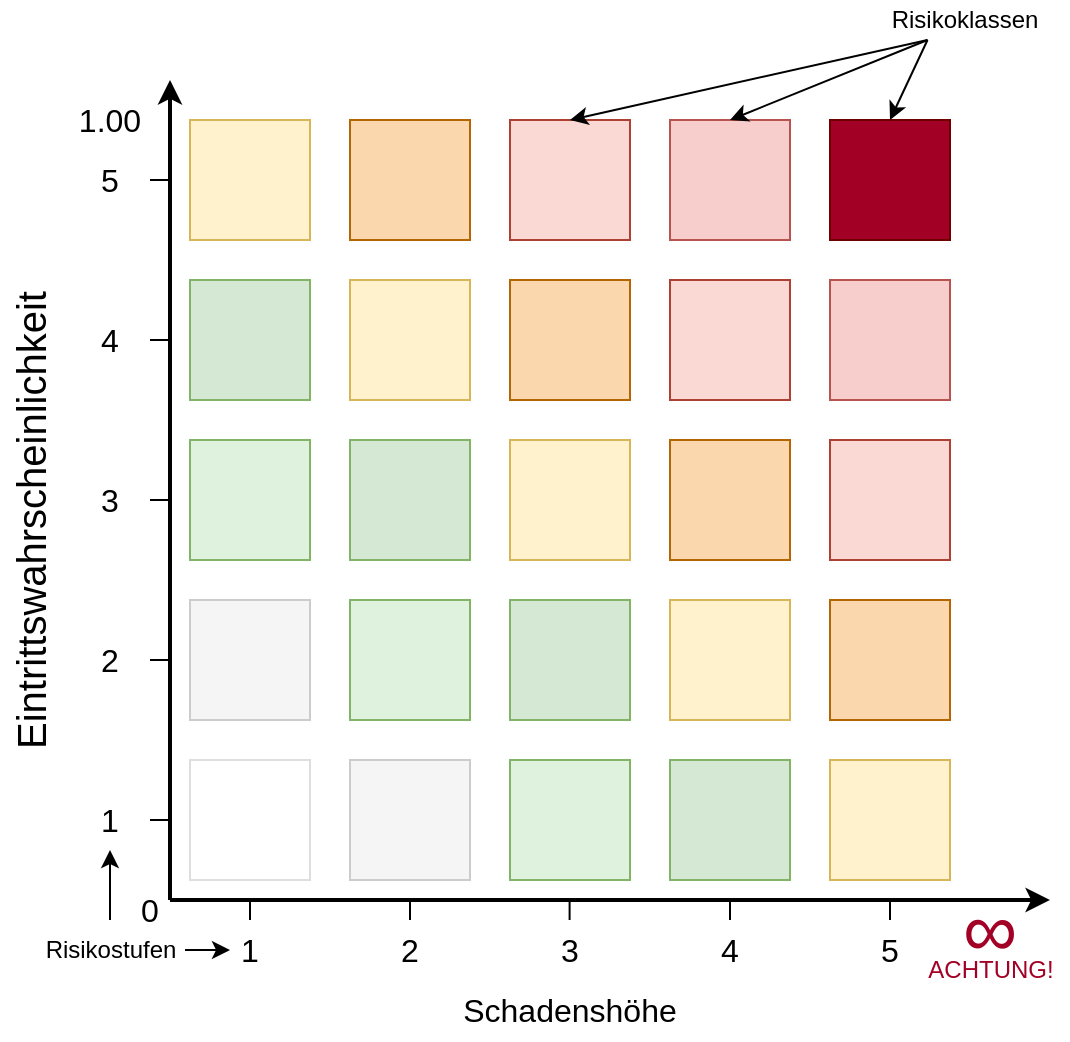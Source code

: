 <mxfile version="24.5.3" type="device">
  <diagram name="Seite-1" id="wbKzrDslZjSC3c9pPJzk">
    <mxGraphModel dx="1430" dy="858" grid="1" gridSize="10" guides="1" tooltips="1" connect="1" arrows="1" fold="1" page="1" pageScale="1" pageWidth="827" pageHeight="1169" math="0" shadow="0">
      <root>
        <mxCell id="0" />
        <mxCell id="1" parent="0" />
        <mxCell id="jeDcAwQA-8IsZO7BGQtT-5" value="Schadenshöhe" style="text;html=1;align=center;verticalAlign=middle;whiteSpace=wrap;rounded=0;fontSize=16;fontStyle=0" parent="1" vertex="1">
          <mxGeometry x="320" y="800" width="160" height="30" as="geometry" />
        </mxCell>
        <mxCell id="jeDcAwQA-8IsZO7BGQtT-6" value="Eintrittswahrscheinlichkeit" style="text;html=1;align=center;verticalAlign=middle;whiteSpace=wrap;rounded=0;fontSize=20;rotation=-90;" parent="1" vertex="1">
          <mxGeometry x="50" y="555" width="160" height="30" as="geometry" />
        </mxCell>
        <mxCell id="fwXTcQ87zbBSOZBN-Jjj-1" value="" style="endArrow=classic;html=1;rounded=0;strokeWidth=2;" parent="1" edge="1">
          <mxGeometry width="50" height="50" relative="1" as="geometry">
            <mxPoint x="200" y="760" as="sourcePoint" />
            <mxPoint x="640" y="760" as="targetPoint" />
          </mxGeometry>
        </mxCell>
        <mxCell id="fwXTcQ87zbBSOZBN-Jjj-2" value="" style="endArrow=classic;html=1;rounded=0;strokeWidth=2;" parent="1" edge="1">
          <mxGeometry width="50" height="50" relative="1" as="geometry">
            <mxPoint x="200" y="760" as="sourcePoint" />
            <mxPoint x="200" y="350" as="targetPoint" />
          </mxGeometry>
        </mxCell>
        <mxCell id="Kx792CIud1y4uX8RuCGy-1" value="&lt;font style=&quot;font-size: 38px;&quot;&gt;∞&lt;/font&gt;" style="text;html=1;align=center;verticalAlign=middle;whiteSpace=wrap;rounded=0;fontColor=#A20025;fontStyle=0;fontSize=38;" vertex="1" parent="1">
          <mxGeometry x="580" y="760" width="60" height="30" as="geometry" />
        </mxCell>
        <mxCell id="Kx792CIud1y4uX8RuCGy-2" value="0" style="text;html=1;align=center;verticalAlign=middle;whiteSpace=wrap;rounded=0;fontSize=16;" vertex="1" parent="1">
          <mxGeometry x="160" y="750" width="60" height="30" as="geometry" />
        </mxCell>
        <mxCell id="Kx792CIud1y4uX8RuCGy-3" value="" style="endArrow=none;html=1;rounded=0;" edge="1" parent="1">
          <mxGeometry width="50" height="50" relative="1" as="geometry">
            <mxPoint x="240" y="770" as="sourcePoint" />
            <mxPoint x="240" y="760" as="targetPoint" />
          </mxGeometry>
        </mxCell>
        <mxCell id="Kx792CIud1y4uX8RuCGy-4" value="" style="endArrow=none;html=1;rounded=0;" edge="1" parent="1">
          <mxGeometry width="50" height="50" relative="1" as="geometry">
            <mxPoint x="320" y="770" as="sourcePoint" />
            <mxPoint x="320" y="760" as="targetPoint" />
          </mxGeometry>
        </mxCell>
        <mxCell id="Kx792CIud1y4uX8RuCGy-5" value="" style="endArrow=none;html=1;rounded=0;" edge="1" parent="1">
          <mxGeometry width="50" height="50" relative="1" as="geometry">
            <mxPoint x="399.8" y="770" as="sourcePoint" />
            <mxPoint x="399.8" y="760" as="targetPoint" />
          </mxGeometry>
        </mxCell>
        <mxCell id="Kx792CIud1y4uX8RuCGy-8" value="" style="endArrow=none;html=1;rounded=0;" edge="1" parent="1">
          <mxGeometry width="50" height="50" relative="1" as="geometry">
            <mxPoint x="480" y="770" as="sourcePoint" />
            <mxPoint x="480" y="760" as="targetPoint" />
          </mxGeometry>
        </mxCell>
        <mxCell id="Kx792CIud1y4uX8RuCGy-9" value="" style="endArrow=none;html=1;rounded=0;" edge="1" parent="1">
          <mxGeometry width="50" height="50" relative="1" as="geometry">
            <mxPoint x="560" y="770" as="sourcePoint" />
            <mxPoint x="560" y="760" as="targetPoint" />
          </mxGeometry>
        </mxCell>
        <mxCell id="Kx792CIud1y4uX8RuCGy-10" value="" style="rounded=0;whiteSpace=wrap;html=1;strokeColor=#DEDEDE;" vertex="1" parent="1">
          <mxGeometry x="210" y="690" width="60" height="60" as="geometry" />
        </mxCell>
        <mxCell id="Kx792CIud1y4uX8RuCGy-11" value="" style="rounded=0;whiteSpace=wrap;html=1;fillColor=#f5f5f5;fontColor=#333333;strokeColor=#CCCCCC;" vertex="1" parent="1">
          <mxGeometry x="290" y="690" width="60" height="60" as="geometry" />
        </mxCell>
        <mxCell id="Kx792CIud1y4uX8RuCGy-13" value="" style="rounded=0;whiteSpace=wrap;html=1;fillColor=#d5e8d4;strokeColor=#82b366;" vertex="1" parent="1">
          <mxGeometry x="450" y="690" width="60" height="60" as="geometry" />
        </mxCell>
        <mxCell id="Kx792CIud1y4uX8RuCGy-14" value="" style="rounded=0;whiteSpace=wrap;html=1;fillColor=#fff2cc;strokeColor=#d6b656;" vertex="1" parent="1">
          <mxGeometry x="530" y="690" width="60" height="60" as="geometry" />
        </mxCell>
        <mxCell id="Kx792CIud1y4uX8RuCGy-15" value="" style="endArrow=none;html=1;rounded=0;" edge="1" parent="1">
          <mxGeometry width="50" height="50" relative="1" as="geometry">
            <mxPoint x="190" y="720" as="sourcePoint" />
            <mxPoint x="200" y="720" as="targetPoint" />
          </mxGeometry>
        </mxCell>
        <mxCell id="Kx792CIud1y4uX8RuCGy-16" value="1.00" style="text;html=1;align=center;verticalAlign=middle;whiteSpace=wrap;rounded=0;fontSize=16;" vertex="1" parent="1">
          <mxGeometry x="140" y="355" width="60" height="30" as="geometry" />
        </mxCell>
        <mxCell id="Kx792CIud1y4uX8RuCGy-17" value="" style="rounded=0;whiteSpace=wrap;html=1;fillColor=#f5f5f5;fontColor=#333333;strokeColor=#CCCCCC;" vertex="1" parent="1">
          <mxGeometry x="210" y="610" width="60" height="60" as="geometry" />
        </mxCell>
        <mxCell id="Kx792CIud1y4uX8RuCGy-19" value="" style="rounded=0;whiteSpace=wrap;html=1;fillColor=#d5e8d4;strokeColor=#82b366;" vertex="1" parent="1">
          <mxGeometry x="370" y="610" width="60" height="60" as="geometry" />
        </mxCell>
        <mxCell id="Kx792CIud1y4uX8RuCGy-20" value="" style="rounded=0;whiteSpace=wrap;html=1;fillColor=#fff2cc;strokeColor=#d6b656;" vertex="1" parent="1">
          <mxGeometry x="450" y="610" width="60" height="60" as="geometry" />
        </mxCell>
        <mxCell id="Kx792CIud1y4uX8RuCGy-21" value="" style="rounded=0;whiteSpace=wrap;html=1;fillColor=#fad7ac;strokeColor=#b46504;" vertex="1" parent="1">
          <mxGeometry x="530" y="610" width="60" height="60" as="geometry" />
        </mxCell>
        <mxCell id="Kx792CIud1y4uX8RuCGy-22" value="" style="rounded=0;whiteSpace=wrap;html=1;fillColor=#DEF2DD;strokeColor=#82b366;" vertex="1" parent="1">
          <mxGeometry x="210" y="530" width="60" height="60" as="geometry" />
        </mxCell>
        <mxCell id="Kx792CIud1y4uX8RuCGy-23" value="" style="rounded=0;whiteSpace=wrap;html=1;fillColor=#d5e8d4;strokeColor=#82b366;" vertex="1" parent="1">
          <mxGeometry x="290" y="530" width="60" height="60" as="geometry" />
        </mxCell>
        <mxCell id="Kx792CIud1y4uX8RuCGy-24" value="" style="rounded=0;whiteSpace=wrap;html=1;fillColor=#fff2cc;strokeColor=#d6b656;" vertex="1" parent="1">
          <mxGeometry x="370" y="530" width="60" height="60" as="geometry" />
        </mxCell>
        <mxCell id="Kx792CIud1y4uX8RuCGy-25" value="" style="rounded=0;whiteSpace=wrap;html=1;fillColor=#fad7ac;strokeColor=#b46504;" vertex="1" parent="1">
          <mxGeometry x="450" y="530" width="60" height="60" as="geometry" />
        </mxCell>
        <mxCell id="Kx792CIud1y4uX8RuCGy-26" value="" style="rounded=0;whiteSpace=wrap;html=1;fillColor=#fad9d5;strokeColor=#ae4132;" vertex="1" parent="1">
          <mxGeometry x="530" y="530" width="60" height="60" as="geometry" />
        </mxCell>
        <mxCell id="Kx792CIud1y4uX8RuCGy-27" value="" style="rounded=0;whiteSpace=wrap;html=1;fillColor=#d5e8d4;strokeColor=#82b366;" vertex="1" parent="1">
          <mxGeometry x="210" y="450" width="60" height="60" as="geometry" />
        </mxCell>
        <mxCell id="Kx792CIud1y4uX8RuCGy-28" value="" style="rounded=0;whiteSpace=wrap;html=1;fillColor=#fff2cc;strokeColor=#d6b656;" vertex="1" parent="1">
          <mxGeometry x="290" y="450" width="60" height="60" as="geometry" />
        </mxCell>
        <mxCell id="Kx792CIud1y4uX8RuCGy-29" value="" style="rounded=0;whiteSpace=wrap;html=1;fillColor=#fad7ac;strokeColor=#b46504;" vertex="1" parent="1">
          <mxGeometry x="370" y="450" width="60" height="60" as="geometry" />
        </mxCell>
        <mxCell id="Kx792CIud1y4uX8RuCGy-30" value="" style="rounded=0;whiteSpace=wrap;html=1;fillColor=#fad9d5;strokeColor=#ae4132;" vertex="1" parent="1">
          <mxGeometry x="450" y="450" width="60" height="60" as="geometry" />
        </mxCell>
        <mxCell id="Kx792CIud1y4uX8RuCGy-31" value="" style="rounded=0;whiteSpace=wrap;html=1;fillColor=#f8cecc;strokeColor=#b85450;" vertex="1" parent="1">
          <mxGeometry x="530" y="450" width="60" height="60" as="geometry" />
        </mxCell>
        <mxCell id="Kx792CIud1y4uX8RuCGy-32" value="" style="rounded=0;whiteSpace=wrap;html=1;fillColor=#fff2cc;strokeColor=#d6b656;" vertex="1" parent="1">
          <mxGeometry x="210" y="370" width="60" height="60" as="geometry" />
        </mxCell>
        <mxCell id="Kx792CIud1y4uX8RuCGy-33" value="" style="rounded=0;whiteSpace=wrap;html=1;fillColor=#fad7ac;strokeColor=#b46504;" vertex="1" parent="1">
          <mxGeometry x="290" y="370" width="60" height="60" as="geometry" />
        </mxCell>
        <mxCell id="Kx792CIud1y4uX8RuCGy-34" value="" style="rounded=0;whiteSpace=wrap;html=1;fillColor=#fad9d5;strokeColor=#ae4132;" vertex="1" parent="1">
          <mxGeometry x="370" y="370" width="60" height="60" as="geometry" />
        </mxCell>
        <mxCell id="Kx792CIud1y4uX8RuCGy-35" value="" style="rounded=0;whiteSpace=wrap;html=1;fillColor=#f8cecc;strokeColor=#b85450;" vertex="1" parent="1">
          <mxGeometry x="450" y="370" width="60" height="60" as="geometry" />
        </mxCell>
        <mxCell id="Kx792CIud1y4uX8RuCGy-36" value="" style="rounded=0;whiteSpace=wrap;html=1;fillColor=#a20025;strokeColor=#6F0000;fontColor=#ffffff;" vertex="1" parent="1">
          <mxGeometry x="530" y="370" width="60" height="60" as="geometry" />
        </mxCell>
        <mxCell id="Kx792CIud1y4uX8RuCGy-37" value="" style="endArrow=none;html=1;rounded=0;" edge="1" parent="1">
          <mxGeometry width="50" height="50" relative="1" as="geometry">
            <mxPoint x="190" y="640" as="sourcePoint" />
            <mxPoint x="200" y="640" as="targetPoint" />
          </mxGeometry>
        </mxCell>
        <mxCell id="Kx792CIud1y4uX8RuCGy-38" value="" style="endArrow=none;html=1;rounded=0;" edge="1" parent="1">
          <mxGeometry width="50" height="50" relative="1" as="geometry">
            <mxPoint x="190" y="560" as="sourcePoint" />
            <mxPoint x="200" y="560" as="targetPoint" />
          </mxGeometry>
        </mxCell>
        <mxCell id="Kx792CIud1y4uX8RuCGy-39" value="" style="endArrow=none;html=1;rounded=0;" edge="1" parent="1">
          <mxGeometry width="50" height="50" relative="1" as="geometry">
            <mxPoint x="190" y="480" as="sourcePoint" />
            <mxPoint x="200" y="480" as="targetPoint" />
          </mxGeometry>
        </mxCell>
        <mxCell id="Kx792CIud1y4uX8RuCGy-40" value="" style="endArrow=none;html=1;rounded=0;" edge="1" parent="1">
          <mxGeometry width="50" height="50" relative="1" as="geometry">
            <mxPoint x="190" y="400" as="sourcePoint" />
            <mxPoint x="200" y="400" as="targetPoint" />
          </mxGeometry>
        </mxCell>
        <mxCell id="Kx792CIud1y4uX8RuCGy-41" value="" style="rounded=0;whiteSpace=wrap;html=1;fillColor=#DEF2DD;strokeColor=#82b366;" vertex="1" parent="1">
          <mxGeometry x="290" y="610" width="60" height="60" as="geometry" />
        </mxCell>
        <mxCell id="Kx792CIud1y4uX8RuCGy-42" value="" style="rounded=0;whiteSpace=wrap;html=1;fillColor=#DEF2DD;strokeColor=#82b366;" vertex="1" parent="1">
          <mxGeometry x="370" y="690" width="60" height="60" as="geometry" />
        </mxCell>
        <mxCell id="Kx792CIud1y4uX8RuCGy-43" value="Risikostufen" style="text;html=1;align=center;verticalAlign=middle;whiteSpace=wrap;rounded=0;" vertex="1" parent="1">
          <mxGeometry x="132.5" y="770" width="75" height="30" as="geometry" />
        </mxCell>
        <mxCell id="Kx792CIud1y4uX8RuCGy-44" value="1" style="text;html=1;align=center;verticalAlign=middle;whiteSpace=wrap;rounded=0;fontSize=16;" vertex="1" parent="1">
          <mxGeometry x="230" y="770" width="20" height="30" as="geometry" />
        </mxCell>
        <mxCell id="Kx792CIud1y4uX8RuCGy-45" value="2" style="text;html=1;align=center;verticalAlign=middle;whiteSpace=wrap;rounded=0;fontSize=16;" vertex="1" parent="1">
          <mxGeometry x="290" y="770" width="60" height="30" as="geometry" />
        </mxCell>
        <mxCell id="Kx792CIud1y4uX8RuCGy-46" value="3" style="text;html=1;align=center;verticalAlign=middle;whiteSpace=wrap;rounded=0;fontSize=16;" vertex="1" parent="1">
          <mxGeometry x="370" y="770" width="60" height="30" as="geometry" />
        </mxCell>
        <mxCell id="Kx792CIud1y4uX8RuCGy-47" value="4" style="text;html=1;align=center;verticalAlign=middle;whiteSpace=wrap;rounded=0;fontSize=16;" vertex="1" parent="1">
          <mxGeometry x="450" y="770" width="60" height="30" as="geometry" />
        </mxCell>
        <mxCell id="Kx792CIud1y4uX8RuCGy-48" value="5" style="text;html=1;align=center;verticalAlign=middle;whiteSpace=wrap;rounded=0;fontSize=16;" vertex="1" parent="1">
          <mxGeometry x="530" y="770" width="60" height="30" as="geometry" />
        </mxCell>
        <mxCell id="Kx792CIud1y4uX8RuCGy-49" value="1" style="text;html=1;align=center;verticalAlign=middle;whiteSpace=wrap;rounded=0;fontSize=16;" vertex="1" parent="1">
          <mxGeometry x="150" y="705" width="40" height="30" as="geometry" />
        </mxCell>
        <mxCell id="Kx792CIud1y4uX8RuCGy-50" value="2" style="text;html=1;align=center;verticalAlign=middle;whiteSpace=wrap;rounded=0;fontSize=16;" vertex="1" parent="1">
          <mxGeometry x="150" y="625" width="40" height="30" as="geometry" />
        </mxCell>
        <mxCell id="Kx792CIud1y4uX8RuCGy-51" value="4" style="text;html=1;align=center;verticalAlign=middle;whiteSpace=wrap;rounded=0;fontSize=16;" vertex="1" parent="1">
          <mxGeometry x="150" y="465" width="40" height="30" as="geometry" />
        </mxCell>
        <mxCell id="Kx792CIud1y4uX8RuCGy-52" value="3&lt;span style=&quot;color: rgba(0, 0, 0, 0); font-family: monospace; font-size: 0px; text-align: start; text-wrap: nowrap;&quot;&gt;%3CmxGraphModel%3E%3Croot%3E%3CmxCell%20id%3D%220%22%2F%3E%3CmxCell%20id%3D%221%22%20parent%3D%220%22%2F%3E%3CmxCell%20id%3D%222%22%20value%3D%222%22%20style%3D%22text%3Bhtml%3D1%3Balign%3Dcenter%3BverticalAlign%3Dmiddle%3BwhiteSpace%3Dwrap%3Brounded%3D0%3BfontSize%3D16%3B%22%20vertex%3D%221%22%20parent%3D%221%22%3E%3CmxGeometry%20x%3D%22160%22%20y%3D%22625%22%20width%3D%2230%22%20height%3D%2230%22%20as%3D%22geometry%22%2F%3E%3C%2FmxCell%3E%3C%2Froot%3E%3C%2FmxGraphModel%3E&lt;/span&gt;" style="text;html=1;align=center;verticalAlign=middle;whiteSpace=wrap;rounded=0;fontSize=16;" vertex="1" parent="1">
          <mxGeometry x="150" y="545" width="40" height="30" as="geometry" />
        </mxCell>
        <mxCell id="Kx792CIud1y4uX8RuCGy-53" value="5" style="text;html=1;align=center;verticalAlign=middle;whiteSpace=wrap;rounded=0;fontSize=16;" vertex="1" parent="1">
          <mxGeometry x="150" y="385" width="40" height="30" as="geometry" />
        </mxCell>
        <mxCell id="Kx792CIud1y4uX8RuCGy-56" value="" style="endArrow=classic;html=1;rounded=0;entryX=0;entryY=0.5;entryDx=0;entryDy=0;exitX=1;exitY=0.5;exitDx=0;exitDy=0;" edge="1" parent="1" source="Kx792CIud1y4uX8RuCGy-43" target="Kx792CIud1y4uX8RuCGy-44">
          <mxGeometry width="50" height="50" relative="1" as="geometry">
            <mxPoint x="200" y="790" as="sourcePoint" />
            <mxPoint x="260" y="850" as="targetPoint" />
          </mxGeometry>
        </mxCell>
        <mxCell id="Kx792CIud1y4uX8RuCGy-58" value="" style="endArrow=classic;html=1;rounded=0;entryX=0.5;entryY=1;entryDx=0;entryDy=0;" edge="1" parent="1" source="Kx792CIud1y4uX8RuCGy-43" target="Kx792CIud1y4uX8RuCGy-49">
          <mxGeometry width="50" height="50" relative="1" as="geometry">
            <mxPoint x="218" y="795" as="sourcePoint" />
            <mxPoint x="240" y="795" as="targetPoint" />
          </mxGeometry>
        </mxCell>
        <mxCell id="Kx792CIud1y4uX8RuCGy-59" value="Risikoklassen" style="text;html=1;align=center;verticalAlign=middle;whiteSpace=wrap;rounded=0;" vertex="1" parent="1">
          <mxGeometry x="560" y="310" width="75" height="20" as="geometry" />
        </mxCell>
        <mxCell id="Kx792CIud1y4uX8RuCGy-60" value="" style="endArrow=classic;html=1;rounded=0;exitX=0.25;exitY=1;exitDx=0;exitDy=0;entryX=0.5;entryY=0;entryDx=0;entryDy=0;" edge="1" parent="1" source="Kx792CIud1y4uX8RuCGy-59" target="Kx792CIud1y4uX8RuCGy-36">
          <mxGeometry width="50" height="50" relative="1" as="geometry">
            <mxPoint x="180" y="780" as="sourcePoint" />
            <mxPoint x="180" y="745" as="targetPoint" />
          </mxGeometry>
        </mxCell>
        <mxCell id="Kx792CIud1y4uX8RuCGy-62" value="" style="endArrow=classic;html=1;rounded=0;entryX=0.5;entryY=0;entryDx=0;entryDy=0;exitX=0.25;exitY=1;exitDx=0;exitDy=0;" edge="1" parent="1" source="Kx792CIud1y4uX8RuCGy-59" target="Kx792CIud1y4uX8RuCGy-35">
          <mxGeometry width="50" height="50" relative="1" as="geometry">
            <mxPoint x="580" y="350" as="sourcePoint" />
            <mxPoint x="570" y="380" as="targetPoint" />
          </mxGeometry>
        </mxCell>
        <mxCell id="Kx792CIud1y4uX8RuCGy-63" value="" style="endArrow=classic;html=1;rounded=0;exitX=0.25;exitY=1;exitDx=0;exitDy=0;entryX=0.5;entryY=0;entryDx=0;entryDy=0;" edge="1" parent="1" source="Kx792CIud1y4uX8RuCGy-59" target="Kx792CIud1y4uX8RuCGy-34">
          <mxGeometry width="50" height="50" relative="1" as="geometry">
            <mxPoint x="599" y="370" as="sourcePoint" />
            <mxPoint x="580" y="390" as="targetPoint" />
          </mxGeometry>
        </mxCell>
        <mxCell id="Kx792CIud1y4uX8RuCGy-64" value="ACHTUNG!" style="text;html=1;align=center;verticalAlign=middle;whiteSpace=wrap;rounded=0;fontColor=#A20025;" vertex="1" parent="1">
          <mxGeometry x="572.5" y="780" width="75" height="30" as="geometry" />
        </mxCell>
      </root>
    </mxGraphModel>
  </diagram>
</mxfile>
